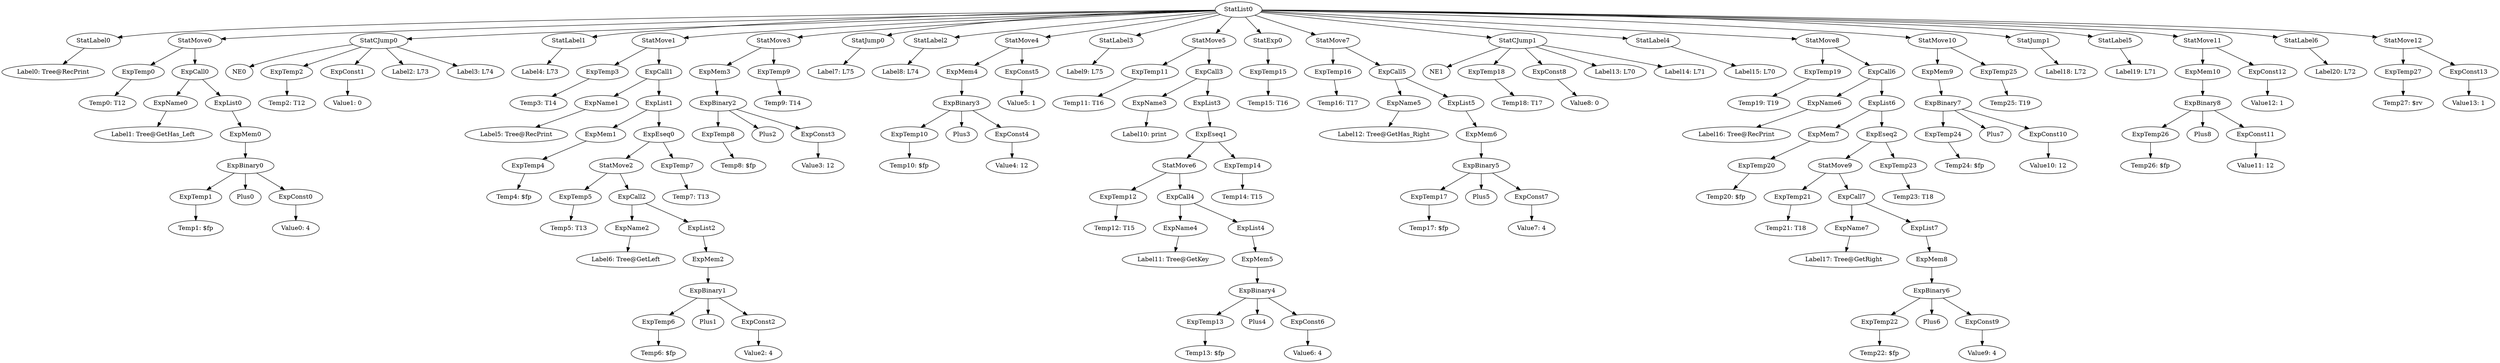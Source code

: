 digraph {
	ordering = out;
	ExpConst13 -> "Value13: 1";
	ExpConst12 -> "Value12: 1";
	StatMove11 -> ExpMem10;
	StatMove11 -> ExpConst12;
	ExpBinary8 -> ExpTemp26;
	ExpBinary8 -> Plus8;
	ExpBinary8 -> ExpConst11;
	ExpTemp26 -> "Temp26: $fp";
	StatJump1 -> "Label18: L72";
	ExpTemp25 -> "Temp25: T19";
	StatMove10 -> ExpMem9;
	StatMove10 -> ExpTemp25;
	ExpBinary7 -> ExpTemp24;
	ExpBinary7 -> Plus7;
	ExpBinary7 -> ExpConst10;
	ExpTemp24 -> "Temp24: $fp";
	ExpConst4 -> "Value4: 12";
	StatMove3 -> ExpMem3;
	StatMove3 -> ExpTemp9;
	ExpMem3 -> ExpBinary2;
	ExpConst3 -> "Value3: 12";
	ExpBinary2 -> ExpTemp8;
	ExpBinary2 -> Plus2;
	ExpBinary2 -> ExpConst3;
	ExpMem5 -> ExpBinary4;
	ExpTemp22 -> "Temp22: $fp";
	ExpList2 -> ExpMem2;
	ExpConst10 -> "Value10: 12";
	ExpBinary1 -> ExpTemp6;
	ExpBinary1 -> Plus1;
	ExpBinary1 -> ExpConst2;
	ExpTemp6 -> "Temp6: $fp";
	StatMove6 -> ExpTemp12;
	StatMove6 -> ExpCall4;
	ExpCall2 -> ExpName2;
	ExpCall2 -> ExpList2;
	StatMove2 -> ExpTemp5;
	StatMove2 -> ExpCall2;
	StatLabel0 -> "Label0: Tree@RecPrint";
	ExpTemp19 -> "Temp19: T19";
	ExpName2 -> "Label6: Tree@GetLeft";
	ExpTemp5 -> "Temp5: T13";
	ExpTemp7 -> "Temp7: T13";
	ExpTemp0 -> "Temp0: T12";
	StatLabel5 -> "Label19: L71";
	ExpTemp4 -> "Temp4: $fp";
	ExpName5 -> "Label12: Tree@GetHas_Right";
	ExpTemp9 -> "Temp9: T14";
	ExpCall4 -> ExpName4;
	ExpCall4 -> ExpList4;
	ExpConst0 -> "Value0: 4";
	ExpMem1 -> ExpTemp4;
	ExpConst6 -> "Value6: 4";
	ExpConst11 -> "Value11: 12";
	StatList0 -> StatLabel0;
	StatList0 -> StatMove0;
	StatList0 -> StatCJump0;
	StatList0 -> StatLabel1;
	StatList0 -> StatMove1;
	StatList0 -> StatMove3;
	StatList0 -> StatJump0;
	StatList0 -> StatLabel2;
	StatList0 -> StatMove4;
	StatList0 -> StatLabel3;
	StatList0 -> StatMove5;
	StatList0 -> StatExp0;
	StatList0 -> StatMove7;
	StatList0 -> StatCJump1;
	StatList0 -> StatLabel4;
	StatList0 -> StatMove8;
	StatList0 -> StatMove10;
	StatList0 -> StatJump1;
	StatList0 -> StatLabel5;
	StatList0 -> StatMove11;
	StatList0 -> StatLabel6;
	StatList0 -> StatMove12;
	ExpMem4 -> ExpBinary3;
	ExpName4 -> "Label11: Tree@GetKey";
	ExpBinary0 -> ExpTemp1;
	ExpBinary0 -> Plus0;
	ExpBinary0 -> ExpConst0;
	ExpTemp27 -> "Temp27: $rv";
	ExpList4 -> ExpMem5;
	StatMove0 -> ExpTemp0;
	StatMove0 -> ExpCall0;
	StatMove8 -> ExpTemp19;
	StatMove8 -> ExpCall6;
	ExpList0 -> ExpMem0;
	StatCJump0 -> NE0;
	StatCJump0 -> ExpTemp2;
	StatCJump0 -> ExpConst1;
	StatCJump0 -> "Label2: L73";
	StatCJump0 -> "Label3: L74";
	ExpCall1 -> ExpName1;
	ExpCall1 -> ExpList1;
	ExpName7 -> "Label17: Tree@GetRight";
	StatJump0 -> "Label7: L75";
	ExpTemp2 -> "Temp2: T12";
	ExpMem2 -> ExpBinary1;
	StatLabel6 -> "Label20: L72";
	ExpTemp12 -> "Temp12: T15";
	ExpCall0 -> ExpName0;
	ExpCall0 -> ExpList0;
	StatLabel1 -> "Label4: L73";
	ExpTemp8 -> "Temp8: $fp";
	ExpTemp18 -> "Temp18: T17";
	StatMove1 -> ExpTemp3;
	StatMove1 -> ExpCall1;
	ExpName1 -> "Label5: Tree@RecPrint";
	ExpEseq1 -> StatMove6;
	ExpEseq1 -> ExpTemp14;
	ExpTemp15 -> "Temp15: T16";
	ExpMem0 -> ExpBinary0;
	ExpTemp3 -> "Temp3: T14";
	ExpConst5 -> "Value5: 1";
	ExpConst1 -> "Value1: 0";
	ExpList6 -> ExpMem7;
	ExpList6 -> ExpEseq2;
	ExpEseq0 -> StatMove2;
	ExpEseq0 -> ExpTemp7;
	ExpTemp11 -> "Temp11: T16";
	ExpConst2 -> "Value2: 4";
	StatExp0 -> ExpTemp15;
	ExpList1 -> ExpMem1;
	ExpList1 -> ExpEseq0;
	ExpTemp1 -> "Temp1: $fp";
	ExpBinary4 -> ExpTemp13;
	ExpBinary4 -> Plus4;
	ExpBinary4 -> ExpConst6;
	ExpEseq2 -> StatMove9;
	ExpEseq2 -> ExpTemp23;
	ExpTemp13 -> "Temp13: $fp";
	StatMove12 -> ExpTemp27;
	StatMove12 -> ExpConst13;
	ExpTemp14 -> "Temp14: T15";
	ExpList3 -> ExpEseq1;
	ExpTemp16 -> "Temp16: T17";
	ExpBinary6 -> ExpTemp22;
	ExpBinary6 -> Plus6;
	ExpBinary6 -> ExpConst9;
	StatMove7 -> ExpTemp16;
	StatMove7 -> ExpCall5;
	ExpCall5 -> ExpName5;
	ExpCall5 -> ExpList5;
	ExpMem9 -> ExpBinary7;
	ExpTemp23 -> "Temp23: T18";
	ExpTemp17 -> "Temp17: $fp";
	ExpTemp21 -> "Temp21: T18";
	ExpBinary5 -> ExpTemp17;
	ExpBinary5 -> Plus5;
	ExpBinary5 -> ExpConst7;
	StatLabel2 -> "Label8: L74";
	StatMove4 -> ExpMem4;
	StatMove4 -> ExpConst5;
	StatMove5 -> ExpTemp11;
	StatMove5 -> ExpCall3;
	ExpConst9 -> "Value9: 4";
	ExpConst7 -> "Value7: 4";
	ExpMem6 -> ExpBinary5;
	ExpList5 -> ExpMem6;
	ExpCall3 -> ExpName3;
	ExpCall3 -> ExpList3;
	StatCJump1 -> NE1;
	StatCJump1 -> ExpTemp18;
	StatCJump1 -> ExpConst8;
	StatCJump1 -> "Label13: L70";
	StatCJump1 -> "Label14: L71";
	StatLabel4 -> "Label15: L70";
	ExpName6 -> "Label16: Tree@RecPrint";
	ExpMem10 -> ExpBinary8;
	ExpTemp10 -> "Temp10: $fp";
	ExpCall6 -> ExpName6;
	ExpCall6 -> ExpList6;
	ExpConst8 -> "Value8: 0";
	ExpName0 -> "Label1: Tree@GetHas_Left";
	ExpTemp20 -> "Temp20: $fp";
	StatLabel3 -> "Label9: L75";
	ExpBinary3 -> ExpTemp10;
	ExpBinary3 -> Plus3;
	ExpBinary3 -> ExpConst4;
	ExpMem7 -> ExpTemp20;
	StatMove9 -> ExpTemp21;
	StatMove9 -> ExpCall7;
	ExpCall7 -> ExpName7;
	ExpCall7 -> ExpList7;
	ExpMem8 -> ExpBinary6;
	ExpName3 -> "Label10: print";
	ExpList7 -> ExpMem8;
}

